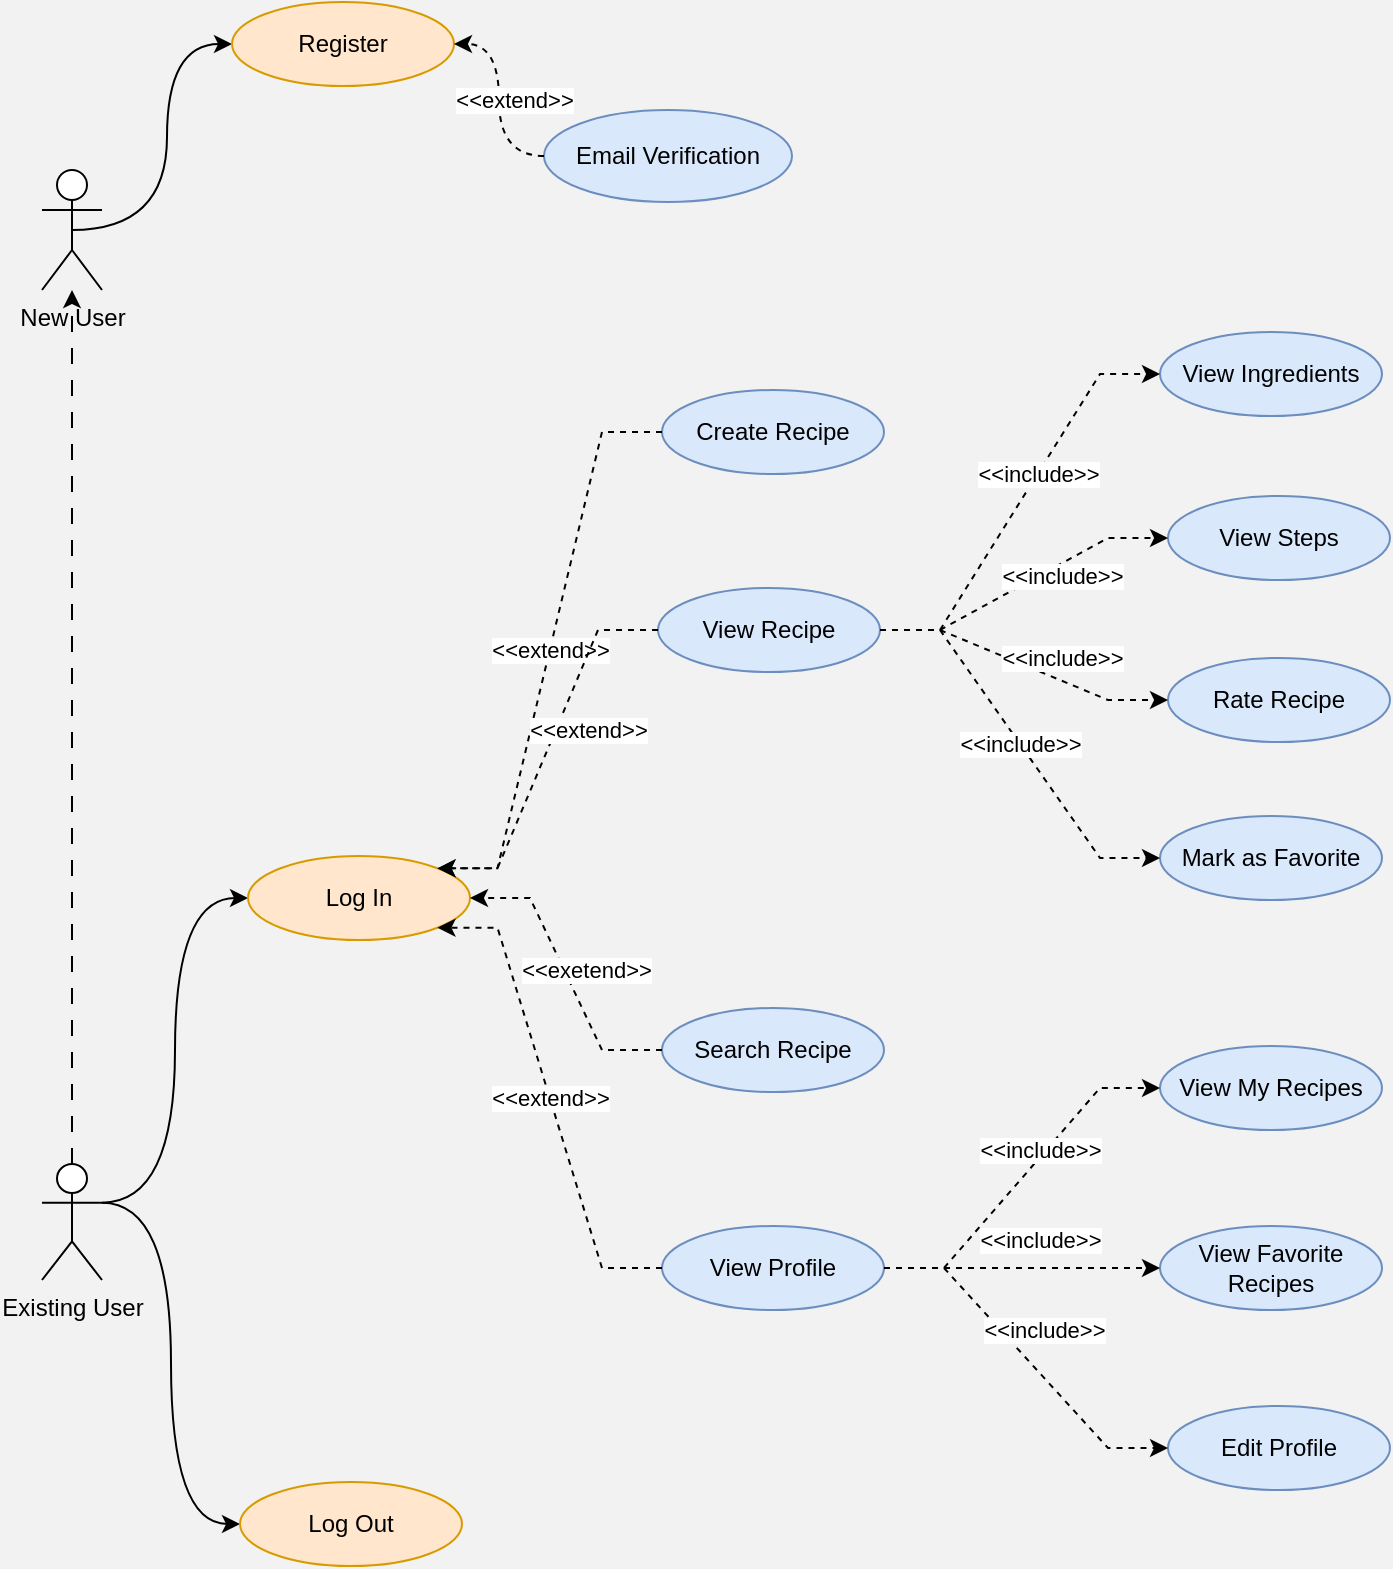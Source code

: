 <mxfile version="21.1.4" type="github">
  <diagram name="Page-1" id="E42ZqrKlXivf7Q9WrTgK">
    <mxGraphModel dx="1167" dy="799" grid="0" gridSize="10" guides="1" tooltips="1" connect="1" arrows="1" fold="1" page="1" pageScale="1" pageWidth="1100" pageHeight="850" background="#f2f2f2" math="0" shadow="0">
      <root>
        <mxCell id="0" />
        <mxCell id="1" parent="0" />
        <mxCell id="ldeWnYEe3eiKzBrZV0PM-5" value="New User" style="shape=umlActor;verticalLabelPosition=bottom;verticalAlign=top;html=1;outlineConnect=0;" vertex="1" parent="1">
          <mxGeometry x="38" y="128" width="30" height="60" as="geometry" />
        </mxCell>
        <mxCell id="ldeWnYEe3eiKzBrZV0PM-15" style="edgeStyle=orthogonalEdgeStyle;rounded=0;orthogonalLoop=1;jettySize=auto;html=1;exitX=0.5;exitY=0.5;exitDx=0;exitDy=0;exitPerimeter=0;entryX=0;entryY=0.5;entryDx=0;entryDy=0;curved=1;" edge="1" parent="1" source="ldeWnYEe3eiKzBrZV0PM-5" target="ldeWnYEe3eiKzBrZV0PM-13">
          <mxGeometry relative="1" as="geometry" />
        </mxCell>
        <mxCell id="ldeWnYEe3eiKzBrZV0PM-25" style="edgeStyle=orthogonalEdgeStyle;rounded=0;orthogonalLoop=1;jettySize=auto;html=1;exitX=0.5;exitY=0;exitDx=0;exitDy=0;exitPerimeter=0;dashed=1;dashPattern=8 8;" edge="1" parent="1" source="ldeWnYEe3eiKzBrZV0PM-6" target="ldeWnYEe3eiKzBrZV0PM-5">
          <mxGeometry relative="1" as="geometry" />
        </mxCell>
        <mxCell id="ldeWnYEe3eiKzBrZV0PM-29" style="edgeStyle=orthogonalEdgeStyle;rounded=0;orthogonalLoop=1;jettySize=auto;html=1;exitX=1;exitY=0.333;exitDx=0;exitDy=0;exitPerimeter=0;entryX=0;entryY=0.5;entryDx=0;entryDy=0;curved=1;" edge="1" parent="1" source="ldeWnYEe3eiKzBrZV0PM-6" target="ldeWnYEe3eiKzBrZV0PM-28">
          <mxGeometry relative="1" as="geometry" />
        </mxCell>
        <mxCell id="ldeWnYEe3eiKzBrZV0PM-31" style="edgeStyle=orthogonalEdgeStyle;rounded=0;orthogonalLoop=1;jettySize=auto;html=1;exitX=1;exitY=0.333;exitDx=0;exitDy=0;exitPerimeter=0;entryX=0;entryY=0.5;entryDx=0;entryDy=0;curved=1;" edge="1" parent="1" source="ldeWnYEe3eiKzBrZV0PM-6" target="ldeWnYEe3eiKzBrZV0PM-30">
          <mxGeometry relative="1" as="geometry" />
        </mxCell>
        <mxCell id="ldeWnYEe3eiKzBrZV0PM-6" value="Existing User" style="shape=umlActor;verticalLabelPosition=bottom;verticalAlign=top;html=1;outlineConnect=0;" vertex="1" parent="1">
          <mxGeometry x="38" y="625" width="30" height="58" as="geometry" />
        </mxCell>
        <mxCell id="ldeWnYEe3eiKzBrZV0PM-13" value="Register" style="ellipse;whiteSpace=wrap;html=1;fillColor=#ffe6cc;strokeColor=#d79b00;" vertex="1" parent="1">
          <mxGeometry x="133" y="44" width="111" height="42" as="geometry" />
        </mxCell>
        <mxCell id="ldeWnYEe3eiKzBrZV0PM-14" value="Email Verification" style="ellipse;whiteSpace=wrap;html=1;fillColor=#dae8fc;strokeColor=#6c8ebf;" vertex="1" parent="1">
          <mxGeometry x="289" y="98" width="124" height="46" as="geometry" />
        </mxCell>
        <mxCell id="ldeWnYEe3eiKzBrZV0PM-21" value="" style="endArrow=classic;html=1;rounded=0;exitX=0;exitY=0.5;exitDx=0;exitDy=0;dashed=1;strokeWidth=1;entryX=1;entryY=0.5;entryDx=0;entryDy=0;edgeStyle=orthogonalEdgeStyle;curved=1;" edge="1" parent="1" source="ldeWnYEe3eiKzBrZV0PM-14" target="ldeWnYEe3eiKzBrZV0PM-13">
          <mxGeometry relative="1" as="geometry">
            <mxPoint x="367" y="309.5" as="sourcePoint" />
            <mxPoint x="299" y="308" as="targetPoint" />
          </mxGeometry>
        </mxCell>
        <mxCell id="ldeWnYEe3eiKzBrZV0PM-22" value="&amp;lt;&amp;lt;extend&amp;gt;&amp;gt;" style="edgeLabel;resizable=0;html=1;align=center;verticalAlign=middle;" connectable="0" vertex="1" parent="ldeWnYEe3eiKzBrZV0PM-21">
          <mxGeometry relative="1" as="geometry">
            <mxPoint x="7" as="offset" />
          </mxGeometry>
        </mxCell>
        <mxCell id="ldeWnYEe3eiKzBrZV0PM-28" value="Log In" style="ellipse;whiteSpace=wrap;html=1;fillColor=#ffe6cc;strokeColor=#d79b00;" vertex="1" parent="1">
          <mxGeometry x="141" y="471" width="111" height="42" as="geometry" />
        </mxCell>
        <mxCell id="ldeWnYEe3eiKzBrZV0PM-30" value="Log Out" style="ellipse;whiteSpace=wrap;html=1;fillColor=#ffe6cc;strokeColor=#d79b00;" vertex="1" parent="1">
          <mxGeometry x="137" y="784" width="111" height="42" as="geometry" />
        </mxCell>
        <mxCell id="ldeWnYEe3eiKzBrZV0PM-32" value="Create Recipe" style="ellipse;whiteSpace=wrap;html=1;fillColor=#dae8fc;strokeColor=#6c8ebf;" vertex="1" parent="1">
          <mxGeometry x="348" y="238" width="111" height="42" as="geometry" />
        </mxCell>
        <mxCell id="ldeWnYEe3eiKzBrZV0PM-33" value="View Recipe" style="ellipse;whiteSpace=wrap;html=1;fillColor=#dae8fc;strokeColor=#6c8ebf;" vertex="1" parent="1">
          <mxGeometry x="346" y="337" width="111" height="42" as="geometry" />
        </mxCell>
        <mxCell id="ldeWnYEe3eiKzBrZV0PM-34" value="Search Recipe" style="ellipse;whiteSpace=wrap;html=1;fillColor=#dae8fc;strokeColor=#6c8ebf;" vertex="1" parent="1">
          <mxGeometry x="348" y="547" width="111" height="42" as="geometry" />
        </mxCell>
        <mxCell id="ldeWnYEe3eiKzBrZV0PM-35" value="View Profile" style="ellipse;whiteSpace=wrap;html=1;fillColor=#dae8fc;strokeColor=#6c8ebf;" vertex="1" parent="1">
          <mxGeometry x="348" y="656" width="111" height="42" as="geometry" />
        </mxCell>
        <mxCell id="ldeWnYEe3eiKzBrZV0PM-38" value="" style="endArrow=classic;html=1;rounded=0;exitX=0;exitY=0.5;exitDx=0;exitDy=0;dashed=1;entryX=1;entryY=0;entryDx=0;entryDy=0;edgeStyle=entityRelationEdgeStyle;" edge="1" parent="1" source="ldeWnYEe3eiKzBrZV0PM-32" target="ldeWnYEe3eiKzBrZV0PM-28">
          <mxGeometry relative="1" as="geometry">
            <mxPoint x="216" y="374" as="sourcePoint" />
            <mxPoint x="234" y="443" as="targetPoint" />
          </mxGeometry>
        </mxCell>
        <mxCell id="ldeWnYEe3eiKzBrZV0PM-39" value="&amp;lt;&amp;lt;extend&amp;gt;&amp;gt;" style="edgeLabel;resizable=0;html=1;align=center;verticalAlign=middle;" connectable="0" vertex="1" parent="ldeWnYEe3eiKzBrZV0PM-38">
          <mxGeometry relative="1" as="geometry" />
        </mxCell>
        <mxCell id="ldeWnYEe3eiKzBrZV0PM-40" value="" style="endArrow=classic;html=1;rounded=0;exitX=0;exitY=0.5;exitDx=0;exitDy=0;entryX=1;entryY=0;entryDx=0;entryDy=0;dashed=1;edgeStyle=entityRelationEdgeStyle;" edge="1" parent="1" source="ldeWnYEe3eiKzBrZV0PM-33" target="ldeWnYEe3eiKzBrZV0PM-28">
          <mxGeometry relative="1" as="geometry">
            <mxPoint x="339" y="363" as="sourcePoint" />
            <mxPoint x="262" y="502" as="targetPoint" />
          </mxGeometry>
        </mxCell>
        <mxCell id="ldeWnYEe3eiKzBrZV0PM-41" value="&amp;lt;&amp;lt;extend&amp;gt;&amp;gt;" style="edgeLabel;resizable=0;html=1;align=center;verticalAlign=middle;" connectable="0" vertex="1" parent="ldeWnYEe3eiKzBrZV0PM-40">
          <mxGeometry relative="1" as="geometry">
            <mxPoint x="20" y="-10" as="offset" />
          </mxGeometry>
        </mxCell>
        <mxCell id="ldeWnYEe3eiKzBrZV0PM-42" value="" style="endArrow=classic;html=1;rounded=0;exitX=0;exitY=0.5;exitDx=0;exitDy=0;entryX=1;entryY=0.5;entryDx=0;entryDy=0;dashed=1;edgeStyle=entityRelationEdgeStyle;" edge="1" parent="1" source="ldeWnYEe3eiKzBrZV0PM-34" target="ldeWnYEe3eiKzBrZV0PM-28">
          <mxGeometry relative="1" as="geometry">
            <mxPoint x="349" y="373" as="sourcePoint" />
            <mxPoint x="272" y="512" as="targetPoint" />
          </mxGeometry>
        </mxCell>
        <mxCell id="ldeWnYEe3eiKzBrZV0PM-43" value="&amp;lt;&amp;lt;exetend&amp;gt;&amp;gt;" style="edgeLabel;resizable=0;html=1;align=center;verticalAlign=middle;" connectable="0" vertex="1" parent="ldeWnYEe3eiKzBrZV0PM-42">
          <mxGeometry relative="1" as="geometry">
            <mxPoint x="10" y="-2" as="offset" />
          </mxGeometry>
        </mxCell>
        <mxCell id="ldeWnYEe3eiKzBrZV0PM-44" value="" style="endArrow=classic;html=1;rounded=0;exitX=0;exitY=0.5;exitDx=0;exitDy=0;entryX=1;entryY=1;entryDx=0;entryDy=0;dashed=1;edgeStyle=entityRelationEdgeStyle;" edge="1" parent="1" source="ldeWnYEe3eiKzBrZV0PM-35" target="ldeWnYEe3eiKzBrZV0PM-28">
          <mxGeometry relative="1" as="geometry">
            <mxPoint x="359" y="383" as="sourcePoint" />
            <mxPoint x="282" y="522" as="targetPoint" />
          </mxGeometry>
        </mxCell>
        <mxCell id="ldeWnYEe3eiKzBrZV0PM-45" value="&amp;lt;&amp;lt;extend&amp;gt;&amp;gt;" style="edgeLabel;resizable=0;html=1;align=center;verticalAlign=middle;" connectable="0" vertex="1" parent="ldeWnYEe3eiKzBrZV0PM-44">
          <mxGeometry relative="1" as="geometry" />
        </mxCell>
        <mxCell id="ldeWnYEe3eiKzBrZV0PM-46" value="View Ingredients" style="ellipse;whiteSpace=wrap;html=1;fillColor=#dae8fc;strokeColor=#6c8ebf;" vertex="1" parent="1">
          <mxGeometry x="597" y="209" width="111" height="42" as="geometry" />
        </mxCell>
        <mxCell id="ldeWnYEe3eiKzBrZV0PM-47" value="View Steps" style="ellipse;whiteSpace=wrap;html=1;fillColor=#dae8fc;strokeColor=#6c8ebf;" vertex="1" parent="1">
          <mxGeometry x="601" y="291" width="111" height="42" as="geometry" />
        </mxCell>
        <mxCell id="ldeWnYEe3eiKzBrZV0PM-48" value="Mark as Favorite" style="ellipse;whiteSpace=wrap;html=1;fillColor=#dae8fc;strokeColor=#6c8ebf;" vertex="1" parent="1">
          <mxGeometry x="597" y="451" width="111" height="42" as="geometry" />
        </mxCell>
        <mxCell id="ldeWnYEe3eiKzBrZV0PM-56" value="" style="endArrow=classic;html=1;rounded=0;exitX=1;exitY=0.5;exitDx=0;exitDy=0;entryX=0;entryY=0.5;entryDx=0;entryDy=0;dashed=1;edgeStyle=entityRelationEdgeStyle;elbow=vertical;" edge="1" parent="1" source="ldeWnYEe3eiKzBrZV0PM-33" target="ldeWnYEe3eiKzBrZV0PM-46">
          <mxGeometry relative="1" as="geometry">
            <mxPoint x="577" y="334" as="sourcePoint" />
            <mxPoint x="455" y="447" as="targetPoint" />
          </mxGeometry>
        </mxCell>
        <mxCell id="ldeWnYEe3eiKzBrZV0PM-57" value="&amp;lt;&amp;lt;include&amp;gt;&amp;gt;" style="edgeLabel;resizable=0;html=1;align=center;verticalAlign=middle;" connectable="0" vertex="1" parent="ldeWnYEe3eiKzBrZV0PM-56">
          <mxGeometry relative="1" as="geometry">
            <mxPoint x="9" y="-14" as="offset" />
          </mxGeometry>
        </mxCell>
        <mxCell id="ldeWnYEe3eiKzBrZV0PM-58" value="" style="endArrow=classic;html=1;rounded=0;exitX=1;exitY=0.5;exitDx=0;exitDy=0;entryX=0;entryY=0.5;entryDx=0;entryDy=0;dashed=1;edgeStyle=entityRelationEdgeStyle;" edge="1" parent="1" source="ldeWnYEe3eiKzBrZV0PM-33" target="ldeWnYEe3eiKzBrZV0PM-47">
          <mxGeometry relative="1" as="geometry">
            <mxPoint x="587" y="344" as="sourcePoint" />
            <mxPoint x="465" y="457" as="targetPoint" />
          </mxGeometry>
        </mxCell>
        <mxCell id="ldeWnYEe3eiKzBrZV0PM-59" value="&amp;lt;&amp;lt;include&amp;gt;&amp;gt;" style="edgeLabel;resizable=0;html=1;align=center;verticalAlign=middle;" connectable="0" vertex="1" parent="ldeWnYEe3eiKzBrZV0PM-58">
          <mxGeometry relative="1" as="geometry">
            <mxPoint x="19" y="-4" as="offset" />
          </mxGeometry>
        </mxCell>
        <mxCell id="ldeWnYEe3eiKzBrZV0PM-60" value="" style="endArrow=classic;html=1;rounded=0;exitX=1;exitY=0.5;exitDx=0;exitDy=0;entryX=0;entryY=0.5;entryDx=0;entryDy=0;dashed=1;edgeStyle=entityRelationEdgeStyle;" edge="1" parent="1" source="ldeWnYEe3eiKzBrZV0PM-33" target="ldeWnYEe3eiKzBrZV0PM-48">
          <mxGeometry relative="1" as="geometry">
            <mxPoint x="597" y="354" as="sourcePoint" />
            <mxPoint x="475" y="467" as="targetPoint" />
          </mxGeometry>
        </mxCell>
        <mxCell id="ldeWnYEe3eiKzBrZV0PM-61" value="&amp;lt;&amp;lt;include&amp;gt;&amp;gt;" style="edgeLabel;resizable=0;html=1;align=center;verticalAlign=middle;" connectable="0" vertex="1" parent="ldeWnYEe3eiKzBrZV0PM-60">
          <mxGeometry relative="1" as="geometry" />
        </mxCell>
        <mxCell id="ldeWnYEe3eiKzBrZV0PM-62" value="Edit Profile" style="ellipse;whiteSpace=wrap;html=1;fillColor=#dae8fc;strokeColor=#6c8ebf;" vertex="1" parent="1">
          <mxGeometry x="601" y="746" width="111" height="42" as="geometry" />
        </mxCell>
        <mxCell id="ldeWnYEe3eiKzBrZV0PM-63" value="View Favorite Recipes" style="ellipse;whiteSpace=wrap;html=1;fillColor=#dae8fc;strokeColor=#6c8ebf;" vertex="1" parent="1">
          <mxGeometry x="597" y="656" width="111" height="42" as="geometry" />
        </mxCell>
        <mxCell id="ldeWnYEe3eiKzBrZV0PM-64" value="View My Recipes" style="ellipse;whiteSpace=wrap;html=1;fillColor=#dae8fc;strokeColor=#6c8ebf;" vertex="1" parent="1">
          <mxGeometry x="597" y="566" width="111" height="42" as="geometry" />
        </mxCell>
        <mxCell id="ldeWnYEe3eiKzBrZV0PM-65" value="" style="endArrow=classic;html=1;rounded=0;exitX=1;exitY=0.5;exitDx=0;exitDy=0;entryX=0;entryY=0.5;entryDx=0;entryDy=0;dashed=1;edgeStyle=entityRelationEdgeStyle;elbow=vertical;" edge="1" parent="1" source="ldeWnYEe3eiKzBrZV0PM-35" target="ldeWnYEe3eiKzBrZV0PM-64">
          <mxGeometry relative="1" as="geometry">
            <mxPoint x="467" y="448" as="sourcePoint" />
            <mxPoint x="614" y="278" as="targetPoint" />
          </mxGeometry>
        </mxCell>
        <mxCell id="ldeWnYEe3eiKzBrZV0PM-66" value="&amp;lt;&amp;lt;include&amp;gt;&amp;gt;" style="edgeLabel;resizable=0;html=1;align=center;verticalAlign=middle;" connectable="0" vertex="1" parent="ldeWnYEe3eiKzBrZV0PM-65">
          <mxGeometry relative="1" as="geometry">
            <mxPoint x="9" y="-14" as="offset" />
          </mxGeometry>
        </mxCell>
        <mxCell id="ldeWnYEe3eiKzBrZV0PM-67" value="" style="endArrow=classic;html=1;rounded=0;exitX=1;exitY=0.5;exitDx=0;exitDy=0;entryX=0;entryY=0.5;entryDx=0;entryDy=0;dashed=1;edgeStyle=entityRelationEdgeStyle;elbow=vertical;" edge="1" parent="1" source="ldeWnYEe3eiKzBrZV0PM-35" target="ldeWnYEe3eiKzBrZV0PM-63">
          <mxGeometry relative="1" as="geometry">
            <mxPoint x="469" y="687" as="sourcePoint" />
            <mxPoint x="614" y="606" as="targetPoint" />
          </mxGeometry>
        </mxCell>
        <mxCell id="ldeWnYEe3eiKzBrZV0PM-68" value="&amp;lt;&amp;lt;include&amp;gt;&amp;gt;" style="edgeLabel;resizable=0;html=1;align=center;verticalAlign=middle;" connectable="0" vertex="1" parent="ldeWnYEe3eiKzBrZV0PM-67">
          <mxGeometry relative="1" as="geometry">
            <mxPoint x="9" y="-14" as="offset" />
          </mxGeometry>
        </mxCell>
        <mxCell id="ldeWnYEe3eiKzBrZV0PM-69" value="" style="endArrow=classic;html=1;rounded=0;entryX=0;entryY=0.5;entryDx=0;entryDy=0;dashed=1;edgeStyle=entityRelationEdgeStyle;elbow=vertical;exitX=1;exitY=0.5;exitDx=0;exitDy=0;" edge="1" parent="1" source="ldeWnYEe3eiKzBrZV0PM-35" target="ldeWnYEe3eiKzBrZV0PM-62">
          <mxGeometry relative="1" as="geometry">
            <mxPoint x="472" y="709" as="sourcePoint" />
            <mxPoint x="624" y="616" as="targetPoint" />
          </mxGeometry>
        </mxCell>
        <mxCell id="ldeWnYEe3eiKzBrZV0PM-70" value="&amp;lt;&amp;lt;include&amp;gt;&amp;gt;" style="edgeLabel;resizable=0;html=1;align=center;verticalAlign=middle;" connectable="0" vertex="1" parent="ldeWnYEe3eiKzBrZV0PM-69">
          <mxGeometry relative="1" as="geometry">
            <mxPoint x="9" y="-14" as="offset" />
          </mxGeometry>
        </mxCell>
        <mxCell id="ldeWnYEe3eiKzBrZV0PM-71" value="Rate Recipe" style="ellipse;whiteSpace=wrap;html=1;fillColor=#dae8fc;strokeColor=#6c8ebf;" vertex="1" parent="1">
          <mxGeometry x="601" y="372" width="111" height="42" as="geometry" />
        </mxCell>
        <mxCell id="ldeWnYEe3eiKzBrZV0PM-72" value="" style="endArrow=classic;html=1;rounded=0;entryX=0;entryY=0.5;entryDx=0;entryDy=0;dashed=1;edgeStyle=entityRelationEdgeStyle;exitX=1;exitY=0.5;exitDx=0;exitDy=0;" edge="1" parent="1" source="ldeWnYEe3eiKzBrZV0PM-33" target="ldeWnYEe3eiKzBrZV0PM-71">
          <mxGeometry relative="1" as="geometry">
            <mxPoint x="467" y="393" as="sourcePoint" />
            <mxPoint x="623" y="309" as="targetPoint" />
          </mxGeometry>
        </mxCell>
        <mxCell id="ldeWnYEe3eiKzBrZV0PM-73" value="&amp;lt;&amp;lt;include&amp;gt;&amp;gt;" style="edgeLabel;resizable=0;html=1;align=center;verticalAlign=middle;" connectable="0" vertex="1" parent="ldeWnYEe3eiKzBrZV0PM-72">
          <mxGeometry relative="1" as="geometry">
            <mxPoint x="19" y="-4" as="offset" />
          </mxGeometry>
        </mxCell>
      </root>
    </mxGraphModel>
  </diagram>
</mxfile>
